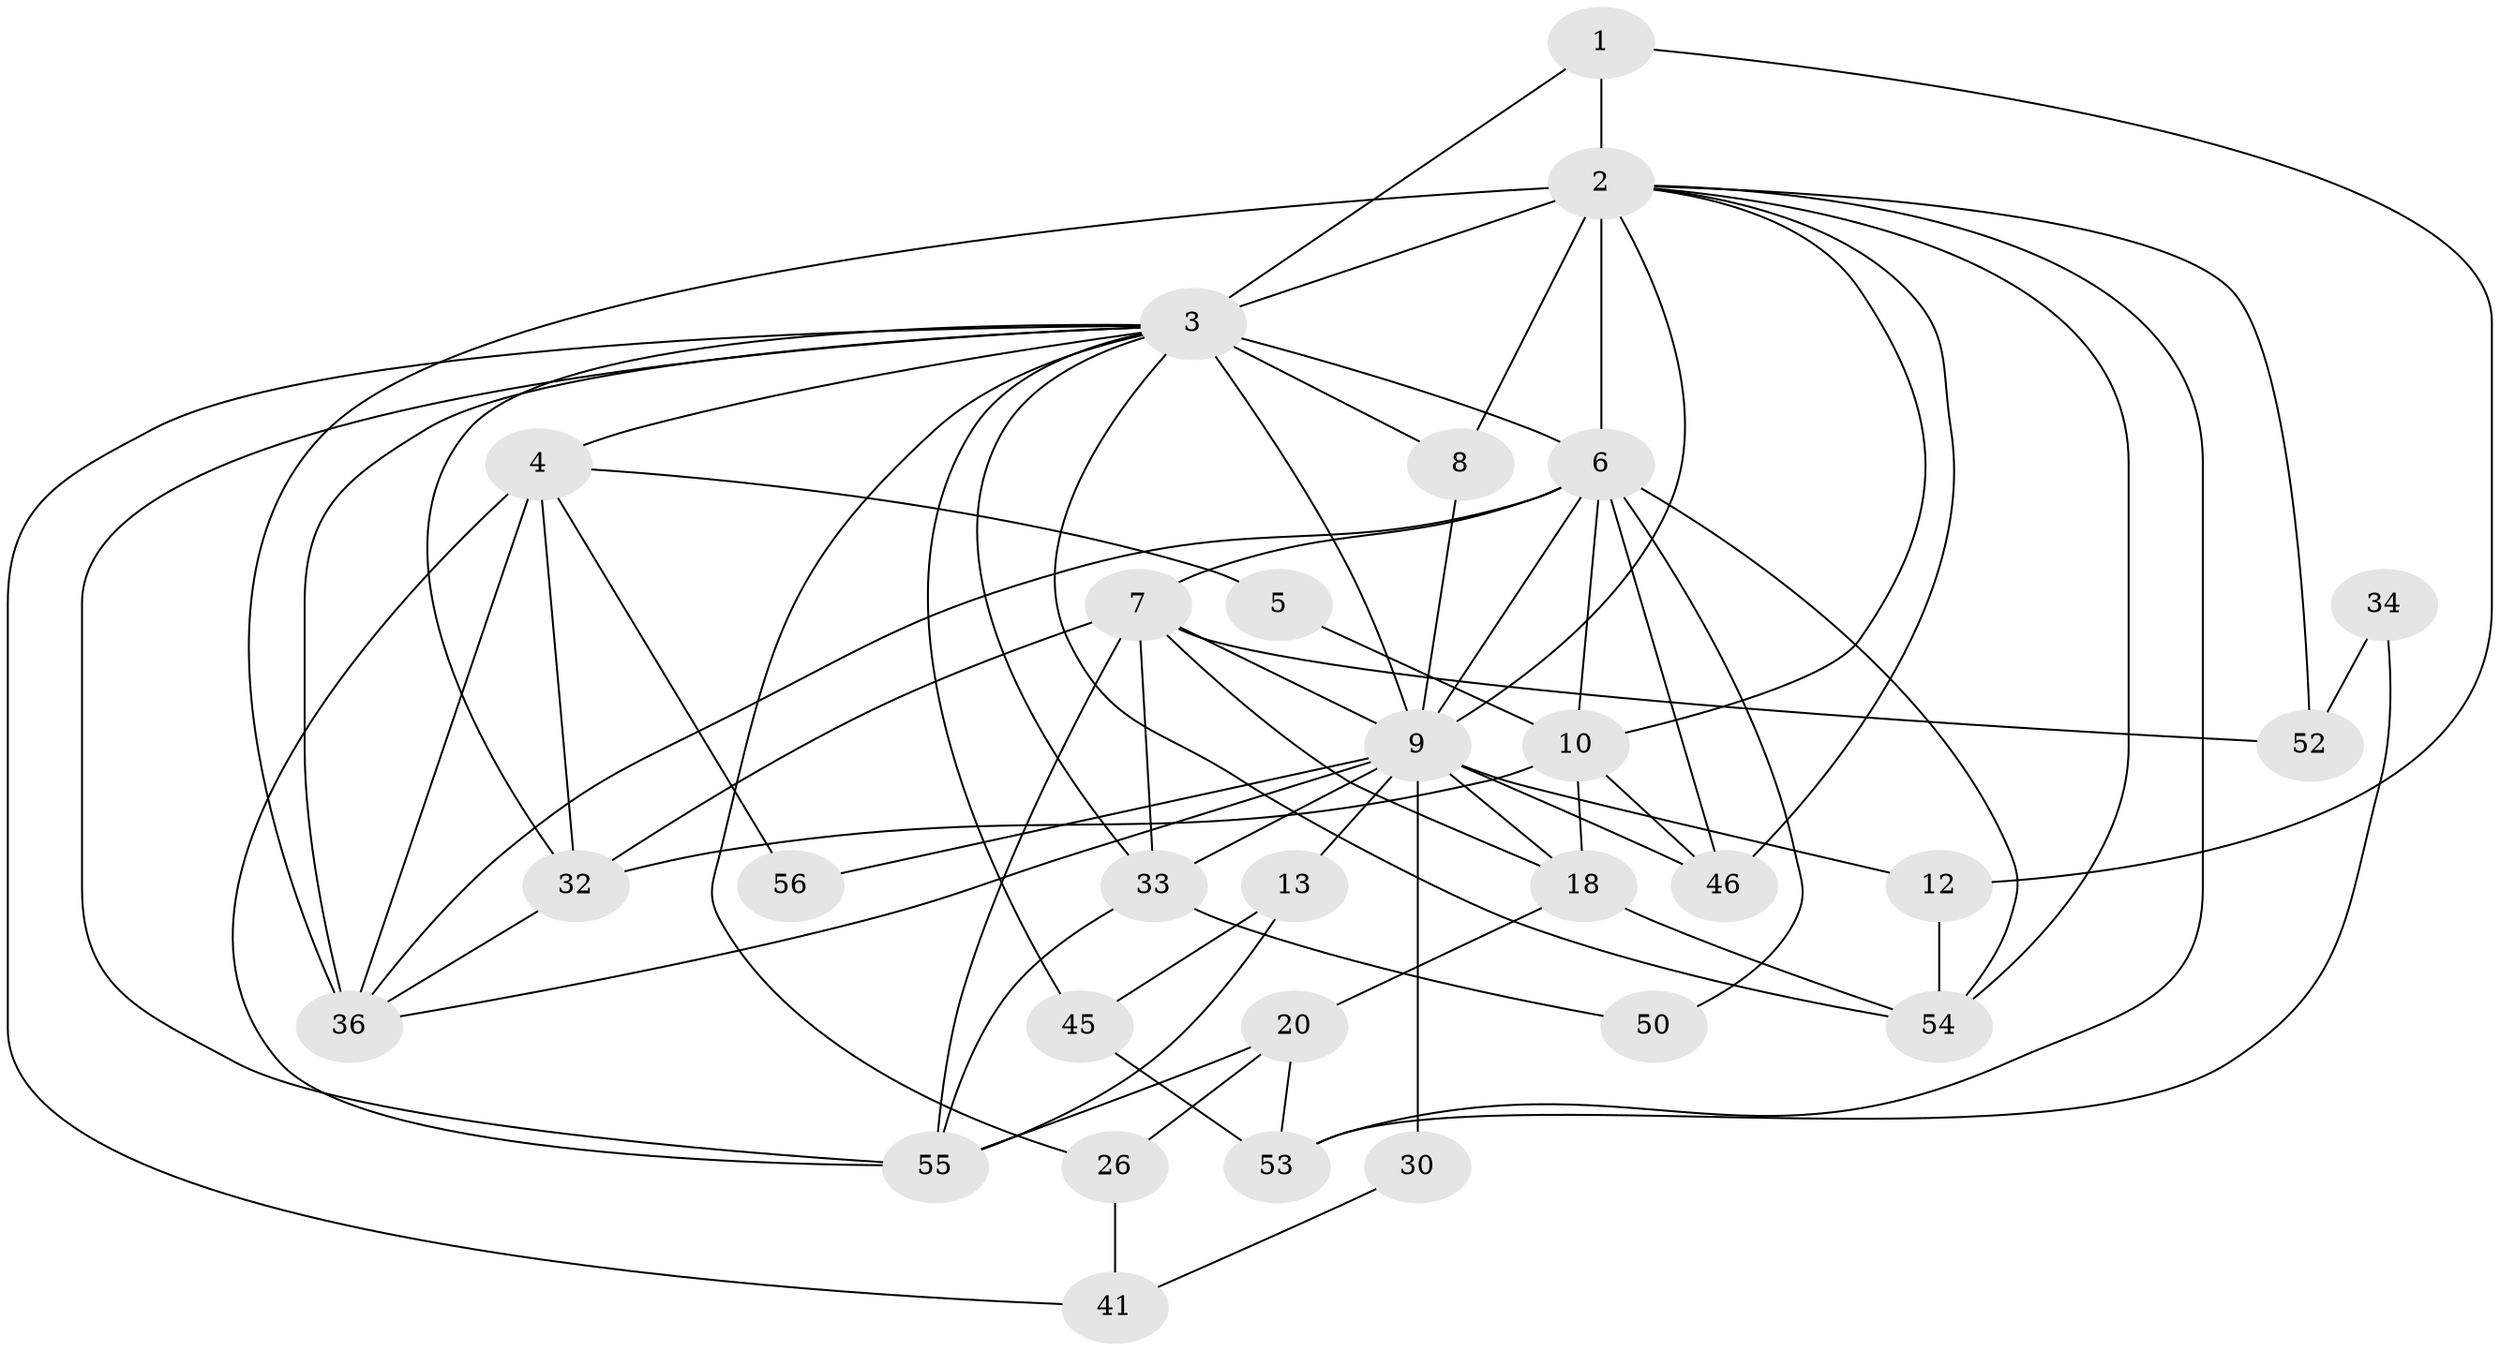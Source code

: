 // original degree distribution, {3: 0.29310344827586204, 2: 0.1896551724137931, 7: 0.06896551724137931, 8: 0.034482758620689655, 4: 0.20689655172413793, 5: 0.15517241379310345, 6: 0.034482758620689655, 10: 0.017241379310344827}
// Generated by graph-tools (version 1.1) at 2025/15/03/09/25 04:15:16]
// undirected, 29 vertices, 72 edges
graph export_dot {
graph [start="1"]
  node [color=gray90,style=filled];
  1;
  2 [super="+17+16"];
  3 [super="+19+14+15"];
  4 [super="+47"];
  5;
  6 [super="+28+49+25+31"];
  7;
  8;
  9 [super="+11+23+24"];
  10 [super="+22"];
  12 [super="+37"];
  13 [super="+38"];
  18 [super="+44"];
  20;
  26 [super="+35"];
  30;
  32 [super="+43"];
  33;
  34;
  36 [super="+40+48"];
  41;
  45;
  46 [super="+57"];
  50;
  52;
  53;
  54;
  55;
  56;
  1 -- 12;
  1 -- 3;
  1 -- 2;
  2 -- 6 [weight=2];
  2 -- 8;
  2 -- 53;
  2 -- 54;
  2 -- 52;
  2 -- 9;
  2 -- 10;
  2 -- 3 [weight=3];
  2 -- 46;
  2 -- 36 [weight=2];
  3 -- 32;
  3 -- 6 [weight=4];
  3 -- 41;
  3 -- 55;
  3 -- 36 [weight=2];
  3 -- 33;
  3 -- 9;
  3 -- 45;
  3 -- 26;
  3 -- 4;
  3 -- 54;
  3 -- 8;
  4 -- 55;
  4 -- 5;
  4 -- 36;
  4 -- 56;
  4 -- 32;
  5 -- 10;
  6 -- 10;
  6 -- 50;
  6 -- 54;
  6 -- 9;
  6 -- 46;
  6 -- 7;
  6 -- 36;
  7 -- 33;
  7 -- 52;
  7 -- 55;
  7 -- 9;
  7 -- 32;
  7 -- 18;
  8 -- 9;
  9 -- 12 [weight=2];
  9 -- 56;
  9 -- 18;
  9 -- 13;
  9 -- 30;
  9 -- 33;
  9 -- 46;
  9 -- 36;
  10 -- 32;
  10 -- 18;
  10 -- 46;
  12 -- 54;
  13 -- 45;
  13 -- 55;
  18 -- 20;
  18 -- 54;
  20 -- 55;
  20 -- 26;
  20 -- 53;
  26 -- 41 [weight=2];
  30 -- 41;
  32 -- 36;
  33 -- 55;
  33 -- 50;
  34 -- 53;
  34 -- 52;
  45 -- 53;
}
